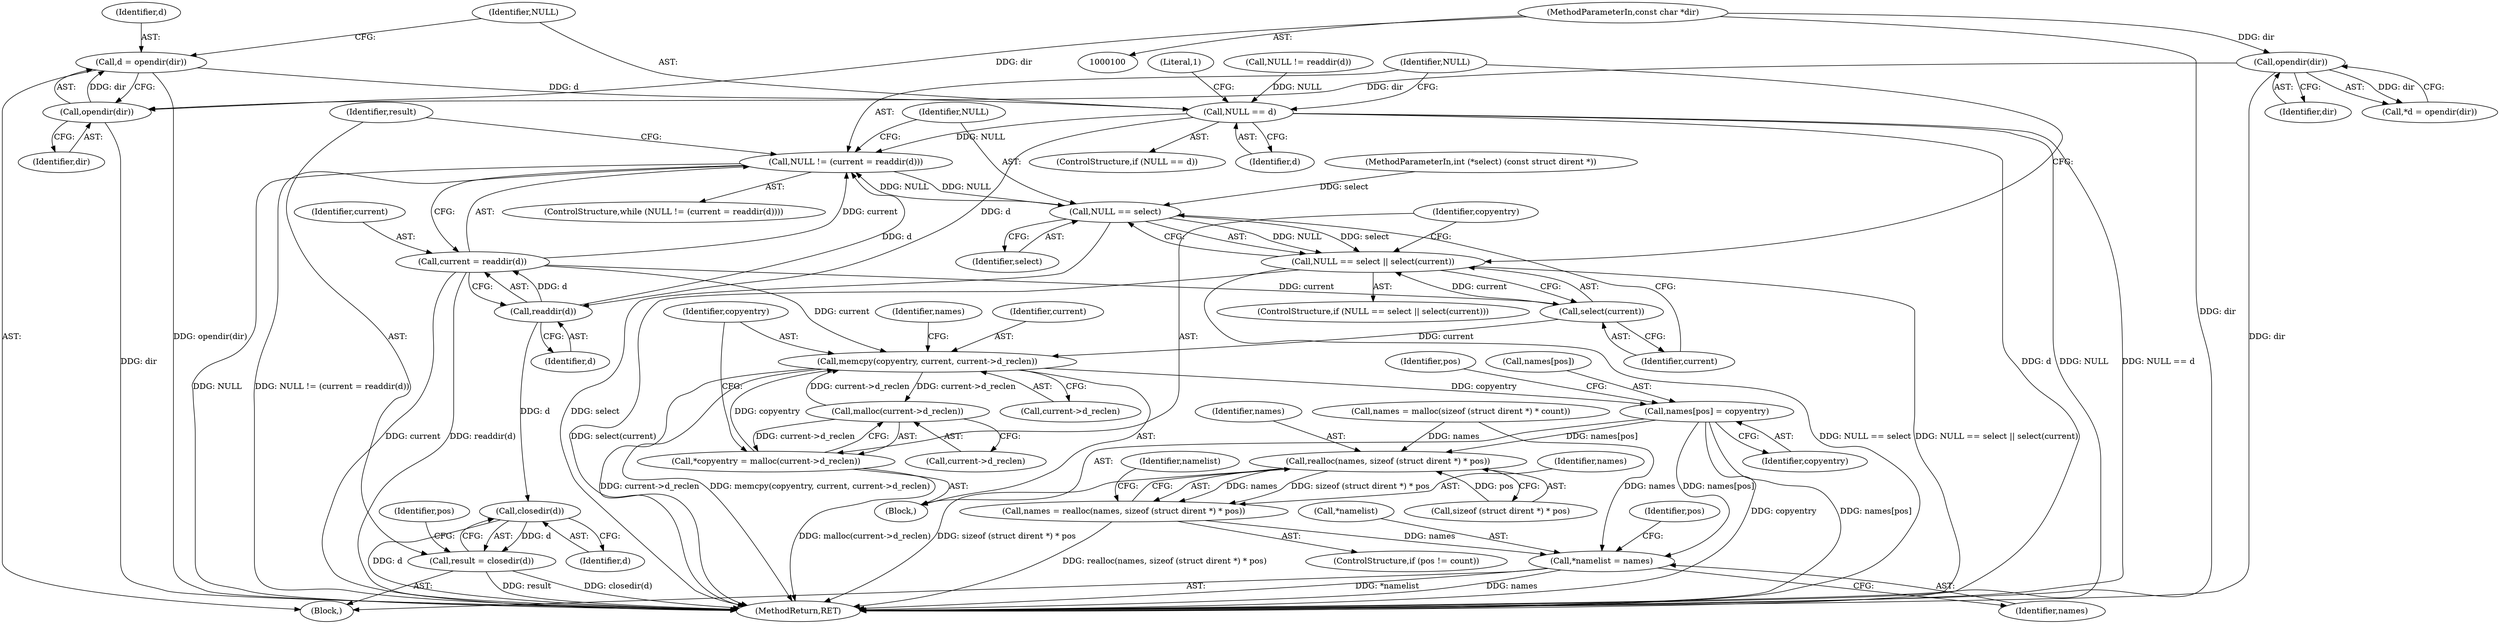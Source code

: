 digraph "1_boa_e139b87835994d007fbd64eead6c1455d7b8cf4e@API" {
"1000149" [label="(Call,d = opendir(dir))"];
"1000151" [label="(Call,opendir(dir))"];
"1000109" [label="(Call,opendir(dir))"];
"1000101" [label="(MethodParameterIn,const char *dir)"];
"1000154" [label="(Call,NULL == d)"];
"1000161" [label="(Call,NULL != (current = readdir(d)))"];
"1000170" [label="(Call,NULL == select)"];
"1000169" [label="(Call,NULL == select || select(current))"];
"1000165" [label="(Call,readdir(d))"];
"1000163" [label="(Call,current = readdir(d))"];
"1000173" [label="(Call,select(current))"];
"1000183" [label="(Call,memcpy(copyentry, current, current->d_reclen))"];
"1000179" [label="(Call,malloc(current->d_reclen))"];
"1000177" [label="(Call,*copyentry = malloc(current->d_reclen))"];
"1000189" [label="(Call,names[pos] = copyentry)"];
"1000206" [label="(Call,realloc(names, sizeof (struct dirent *) * pos))"];
"1000204" [label="(Call,names = realloc(names, sizeof (struct dirent *) * pos))"];
"1000212" [label="(Call,*namelist = names)"];
"1000198" [label="(Call,closedir(d))"];
"1000196" [label="(Call,result = closedir(d))"];
"1000183" [label="(Call,memcpy(copyentry, current, current->d_reclen))"];
"1000173" [label="(Call,select(current))"];
"1000179" [label="(Call,malloc(current->d_reclen))"];
"1000169" [label="(Call,NULL == select || select(current))"];
"1000168" [label="(ControlStructure,if (NULL == select || select(current)))"];
"1000213" [label="(Call,*namelist)"];
"1000159" [label="(Literal,1)"];
"1000103" [label="(MethodParameterIn,int (*select) (const struct dirent *))"];
"1000151" [label="(Call,opendir(dir))"];
"1000172" [label="(Identifier,select)"];
"1000189" [label="(Call,names[pos] = copyentry)"];
"1000155" [label="(Identifier,NULL)"];
"1000175" [label="(Block,)"];
"1000153" [label="(ControlStructure,if (NULL == d))"];
"1000150" [label="(Identifier,d)"];
"1000152" [label="(Identifier,dir)"];
"1000156" [label="(Identifier,d)"];
"1000101" [label="(MethodParameterIn,const char *dir)"];
"1000174" [label="(Identifier,current)"];
"1000198" [label="(Call,closedir(d))"];
"1000163" [label="(Call,current = readdir(d))"];
"1000171" [label="(Identifier,NULL)"];
"1000162" [label="(Identifier,NULL)"];
"1000190" [label="(Call,names[pos])"];
"1000140" [label="(Call,names = malloc(sizeof (struct dirent *) * count))"];
"1000160" [label="(ControlStructure,while (NULL != (current = readdir(d))))"];
"1000195" [label="(Identifier,pos)"];
"1000165" [label="(Call,readdir(d))"];
"1000191" [label="(Identifier,names)"];
"1000166" [label="(Identifier,d)"];
"1000134" [label="(Call,NULL != readdir(d))"];
"1000217" [label="(Identifier,pos)"];
"1000206" [label="(Call,realloc(names, sizeof (struct dirent *) * pos))"];
"1000110" [label="(Identifier,dir)"];
"1000196" [label="(Call,result = closedir(d))"];
"1000154" [label="(Call,NULL == d)"];
"1000109" [label="(Call,opendir(dir))"];
"1000185" [label="(Identifier,current)"];
"1000177" [label="(Call,*copyentry = malloc(current->d_reclen))"];
"1000212" [label="(Call,*namelist = names)"];
"1000200" [label="(ControlStructure,if (pos != count))"];
"1000105" [label="(Block,)"];
"1000202" [label="(Identifier,pos)"];
"1000218" [label="(MethodReturn,RET)"];
"1000170" [label="(Call,NULL == select)"];
"1000164" [label="(Identifier,current)"];
"1000186" [label="(Call,current->d_reclen)"];
"1000149" [label="(Call,d = opendir(dir))"];
"1000180" [label="(Call,current->d_reclen)"];
"1000215" [label="(Identifier,names)"];
"1000178" [label="(Identifier,copyentry)"];
"1000205" [label="(Identifier,names)"];
"1000107" [label="(Call,*d = opendir(dir))"];
"1000161" [label="(Call,NULL != (current = readdir(d)))"];
"1000197" [label="(Identifier,result)"];
"1000193" [label="(Identifier,copyentry)"];
"1000204" [label="(Call,names = realloc(names, sizeof (struct dirent *) * pos))"];
"1000208" [label="(Call,sizeof (struct dirent *) * pos)"];
"1000207" [label="(Identifier,names)"];
"1000199" [label="(Identifier,d)"];
"1000214" [label="(Identifier,namelist)"];
"1000184" [label="(Identifier,copyentry)"];
"1000149" -> "1000105"  [label="AST: "];
"1000149" -> "1000151"  [label="CFG: "];
"1000150" -> "1000149"  [label="AST: "];
"1000151" -> "1000149"  [label="AST: "];
"1000155" -> "1000149"  [label="CFG: "];
"1000149" -> "1000218"  [label="DDG: opendir(dir)"];
"1000151" -> "1000149"  [label="DDG: dir"];
"1000149" -> "1000154"  [label="DDG: d"];
"1000151" -> "1000152"  [label="CFG: "];
"1000152" -> "1000151"  [label="AST: "];
"1000151" -> "1000218"  [label="DDG: dir"];
"1000109" -> "1000151"  [label="DDG: dir"];
"1000101" -> "1000151"  [label="DDG: dir"];
"1000109" -> "1000107"  [label="AST: "];
"1000109" -> "1000110"  [label="CFG: "];
"1000110" -> "1000109"  [label="AST: "];
"1000107" -> "1000109"  [label="CFG: "];
"1000109" -> "1000218"  [label="DDG: dir"];
"1000109" -> "1000107"  [label="DDG: dir"];
"1000101" -> "1000109"  [label="DDG: dir"];
"1000101" -> "1000100"  [label="AST: "];
"1000101" -> "1000218"  [label="DDG: dir"];
"1000154" -> "1000153"  [label="AST: "];
"1000154" -> "1000156"  [label="CFG: "];
"1000155" -> "1000154"  [label="AST: "];
"1000156" -> "1000154"  [label="AST: "];
"1000159" -> "1000154"  [label="CFG: "];
"1000162" -> "1000154"  [label="CFG: "];
"1000154" -> "1000218"  [label="DDG: NULL"];
"1000154" -> "1000218"  [label="DDG: NULL == d"];
"1000154" -> "1000218"  [label="DDG: d"];
"1000134" -> "1000154"  [label="DDG: NULL"];
"1000154" -> "1000161"  [label="DDG: NULL"];
"1000154" -> "1000165"  [label="DDG: d"];
"1000161" -> "1000160"  [label="AST: "];
"1000161" -> "1000163"  [label="CFG: "];
"1000162" -> "1000161"  [label="AST: "];
"1000163" -> "1000161"  [label="AST: "];
"1000171" -> "1000161"  [label="CFG: "];
"1000197" -> "1000161"  [label="CFG: "];
"1000161" -> "1000218"  [label="DDG: NULL"];
"1000161" -> "1000218"  [label="DDG: NULL != (current = readdir(d))"];
"1000170" -> "1000161"  [label="DDG: NULL"];
"1000163" -> "1000161"  [label="DDG: current"];
"1000165" -> "1000161"  [label="DDG: d"];
"1000161" -> "1000170"  [label="DDG: NULL"];
"1000170" -> "1000169"  [label="AST: "];
"1000170" -> "1000172"  [label="CFG: "];
"1000171" -> "1000170"  [label="AST: "];
"1000172" -> "1000170"  [label="AST: "];
"1000174" -> "1000170"  [label="CFG: "];
"1000169" -> "1000170"  [label="CFG: "];
"1000170" -> "1000218"  [label="DDG: select"];
"1000170" -> "1000169"  [label="DDG: NULL"];
"1000170" -> "1000169"  [label="DDG: select"];
"1000103" -> "1000170"  [label="DDG: select"];
"1000169" -> "1000168"  [label="AST: "];
"1000169" -> "1000173"  [label="CFG: "];
"1000173" -> "1000169"  [label="AST: "];
"1000162" -> "1000169"  [label="CFG: "];
"1000178" -> "1000169"  [label="CFG: "];
"1000169" -> "1000218"  [label="DDG: NULL == select || select(current)"];
"1000169" -> "1000218"  [label="DDG: select(current)"];
"1000169" -> "1000218"  [label="DDG: NULL == select"];
"1000173" -> "1000169"  [label="DDG: current"];
"1000165" -> "1000163"  [label="AST: "];
"1000165" -> "1000166"  [label="CFG: "];
"1000166" -> "1000165"  [label="AST: "];
"1000163" -> "1000165"  [label="CFG: "];
"1000165" -> "1000163"  [label="DDG: d"];
"1000165" -> "1000198"  [label="DDG: d"];
"1000164" -> "1000163"  [label="AST: "];
"1000163" -> "1000218"  [label="DDG: current"];
"1000163" -> "1000218"  [label="DDG: readdir(d)"];
"1000163" -> "1000173"  [label="DDG: current"];
"1000163" -> "1000183"  [label="DDG: current"];
"1000173" -> "1000174"  [label="CFG: "];
"1000174" -> "1000173"  [label="AST: "];
"1000173" -> "1000183"  [label="DDG: current"];
"1000183" -> "1000175"  [label="AST: "];
"1000183" -> "1000186"  [label="CFG: "];
"1000184" -> "1000183"  [label="AST: "];
"1000185" -> "1000183"  [label="AST: "];
"1000186" -> "1000183"  [label="AST: "];
"1000191" -> "1000183"  [label="CFG: "];
"1000183" -> "1000218"  [label="DDG: current->d_reclen"];
"1000183" -> "1000218"  [label="DDG: memcpy(copyentry, current, current->d_reclen)"];
"1000183" -> "1000179"  [label="DDG: current->d_reclen"];
"1000177" -> "1000183"  [label="DDG: copyentry"];
"1000179" -> "1000183"  [label="DDG: current->d_reclen"];
"1000183" -> "1000189"  [label="DDG: copyentry"];
"1000179" -> "1000177"  [label="AST: "];
"1000179" -> "1000180"  [label="CFG: "];
"1000180" -> "1000179"  [label="AST: "];
"1000177" -> "1000179"  [label="CFG: "];
"1000179" -> "1000177"  [label="DDG: current->d_reclen"];
"1000177" -> "1000175"  [label="AST: "];
"1000178" -> "1000177"  [label="AST: "];
"1000184" -> "1000177"  [label="CFG: "];
"1000177" -> "1000218"  [label="DDG: malloc(current->d_reclen)"];
"1000189" -> "1000175"  [label="AST: "];
"1000189" -> "1000193"  [label="CFG: "];
"1000190" -> "1000189"  [label="AST: "];
"1000193" -> "1000189"  [label="AST: "];
"1000195" -> "1000189"  [label="CFG: "];
"1000189" -> "1000218"  [label="DDG: names[pos]"];
"1000189" -> "1000218"  [label="DDG: copyentry"];
"1000189" -> "1000206"  [label="DDG: names[pos]"];
"1000189" -> "1000212"  [label="DDG: names[pos]"];
"1000206" -> "1000204"  [label="AST: "];
"1000206" -> "1000208"  [label="CFG: "];
"1000207" -> "1000206"  [label="AST: "];
"1000208" -> "1000206"  [label="AST: "];
"1000204" -> "1000206"  [label="CFG: "];
"1000206" -> "1000218"  [label="DDG: sizeof (struct dirent *) * pos"];
"1000206" -> "1000204"  [label="DDG: names"];
"1000206" -> "1000204"  [label="DDG: sizeof (struct dirent *) * pos"];
"1000140" -> "1000206"  [label="DDG: names"];
"1000208" -> "1000206"  [label="DDG: pos"];
"1000204" -> "1000200"  [label="AST: "];
"1000205" -> "1000204"  [label="AST: "];
"1000214" -> "1000204"  [label="CFG: "];
"1000204" -> "1000218"  [label="DDG: realloc(names, sizeof (struct dirent *) * pos)"];
"1000204" -> "1000212"  [label="DDG: names"];
"1000212" -> "1000105"  [label="AST: "];
"1000212" -> "1000215"  [label="CFG: "];
"1000213" -> "1000212"  [label="AST: "];
"1000215" -> "1000212"  [label="AST: "];
"1000217" -> "1000212"  [label="CFG: "];
"1000212" -> "1000218"  [label="DDG: *namelist"];
"1000212" -> "1000218"  [label="DDG: names"];
"1000140" -> "1000212"  [label="DDG: names"];
"1000198" -> "1000196"  [label="AST: "];
"1000198" -> "1000199"  [label="CFG: "];
"1000199" -> "1000198"  [label="AST: "];
"1000196" -> "1000198"  [label="CFG: "];
"1000198" -> "1000218"  [label="DDG: d"];
"1000198" -> "1000196"  [label="DDG: d"];
"1000196" -> "1000105"  [label="AST: "];
"1000197" -> "1000196"  [label="AST: "];
"1000202" -> "1000196"  [label="CFG: "];
"1000196" -> "1000218"  [label="DDG: result"];
"1000196" -> "1000218"  [label="DDG: closedir(d)"];
}
